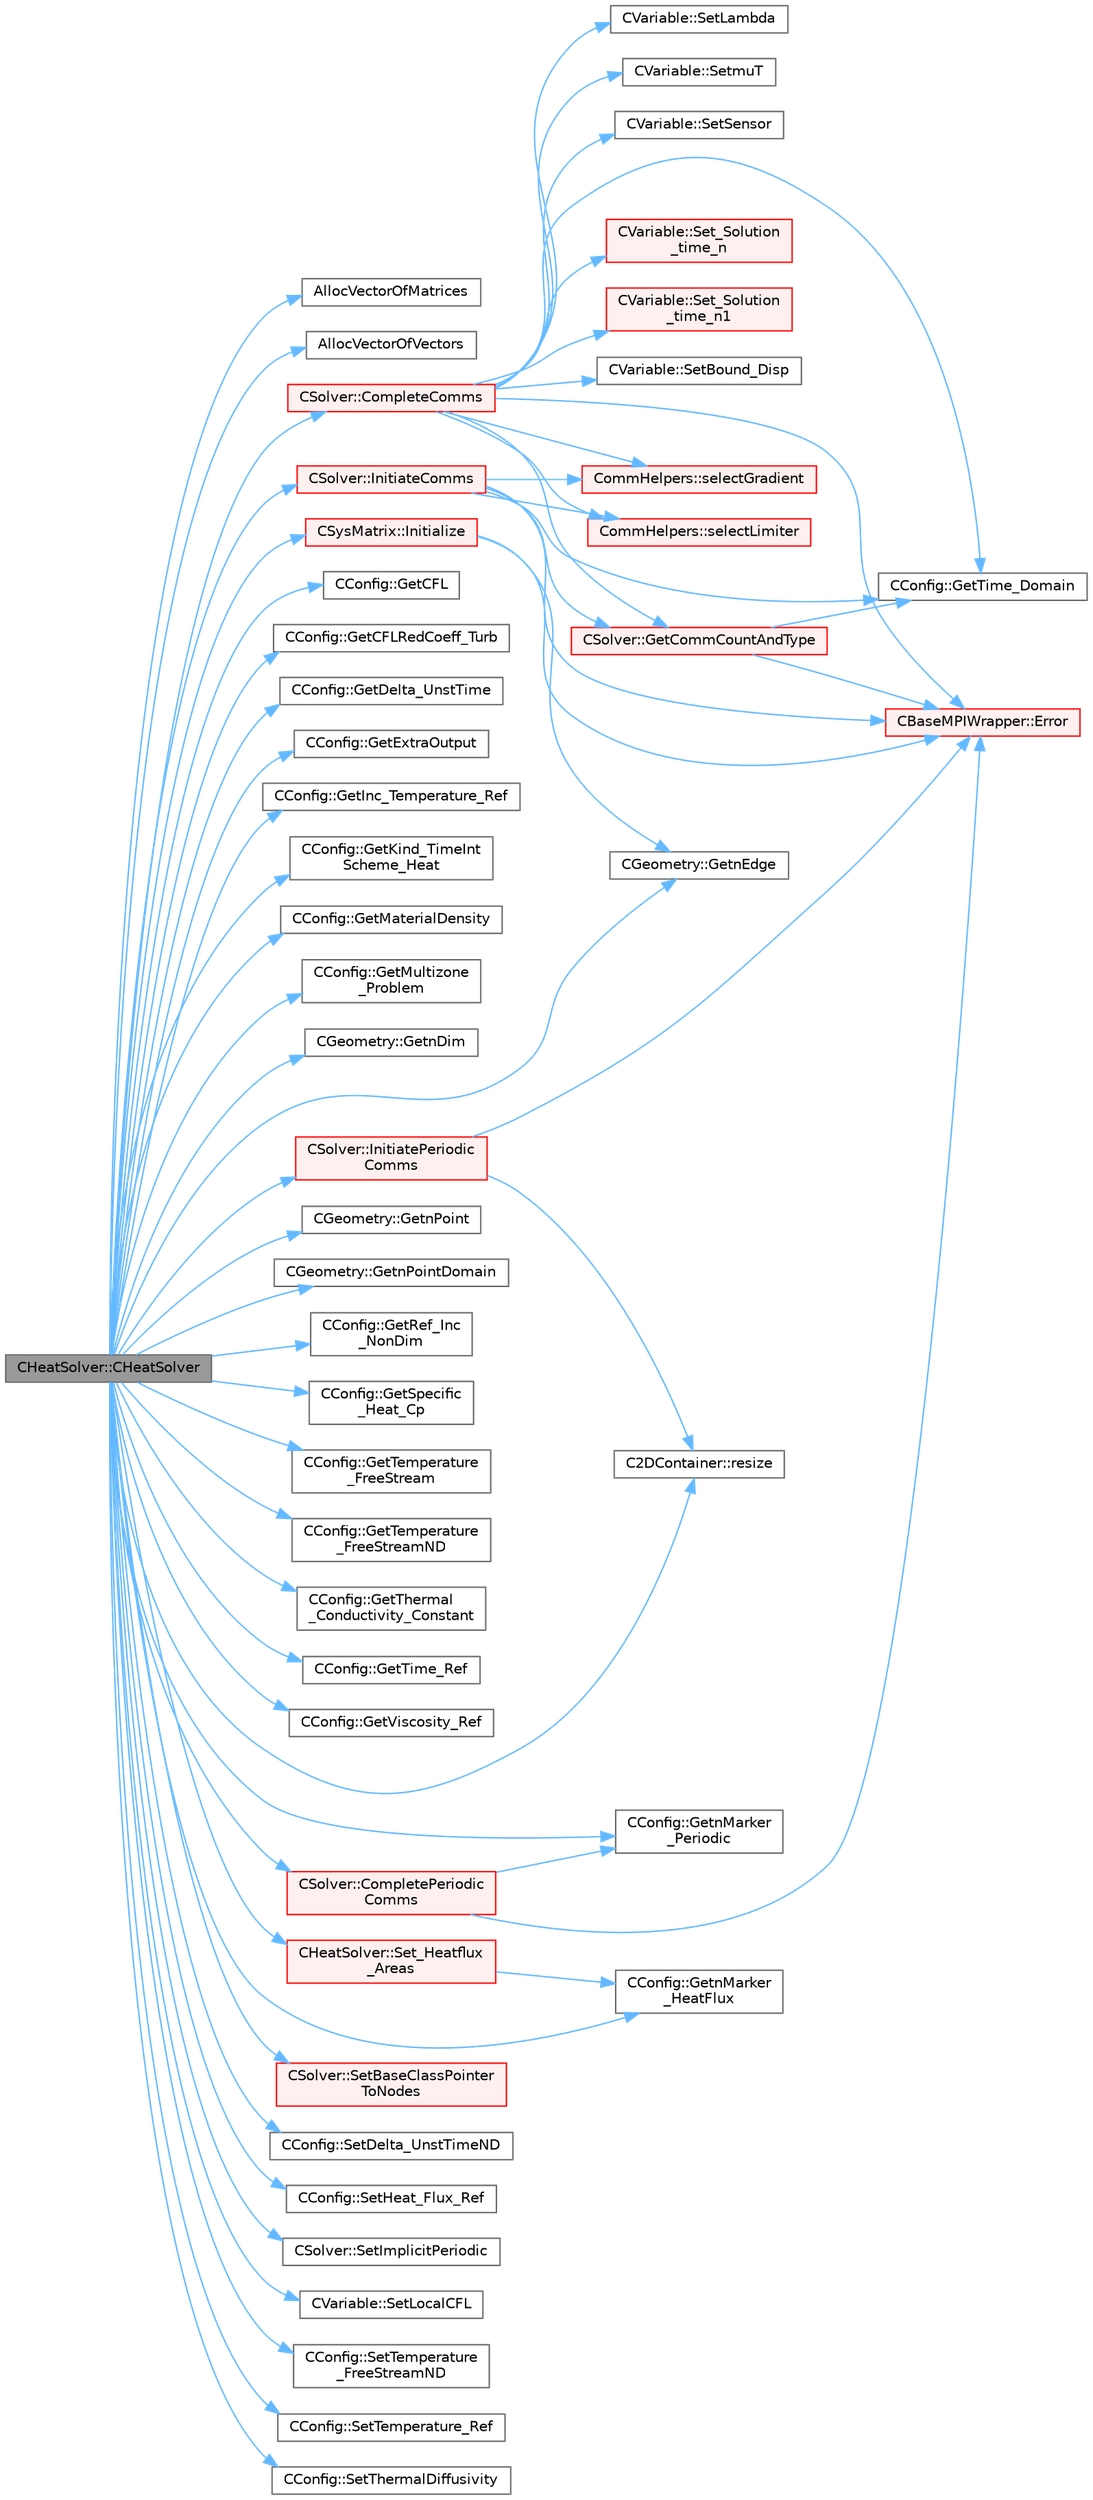 digraph "CHeatSolver::CHeatSolver"
{
 // LATEX_PDF_SIZE
  bgcolor="transparent";
  edge [fontname=Helvetica,fontsize=10,labelfontname=Helvetica,labelfontsize=10];
  node [fontname=Helvetica,fontsize=10,shape=box,height=0.2,width=0.4];
  rankdir="LR";
  Node1 [id="Node000001",label="CHeatSolver::CHeatSolver",height=0.2,width=0.4,color="gray40", fillcolor="grey60", style="filled", fontcolor="black",tooltip="Constructor of the class."];
  Node1 -> Node2 [id="edge1_Node000001_Node000002",color="steelblue1",style="solid",tooltip=" "];
  Node2 [id="Node000002",label="AllocVectorOfMatrices",height=0.2,width=0.4,color="grey40", fillcolor="white", style="filled",URL="$group__Containers.html#gafd7de2a58812c9c1182a3fb1707ff5ce",tooltip="Allocate a vector of matrices with varying row count, and initialize with some value."];
  Node1 -> Node3 [id="edge2_Node000001_Node000003",color="steelblue1",style="solid",tooltip=" "];
  Node3 [id="Node000003",label="AllocVectorOfVectors",height=0.2,width=0.4,color="grey40", fillcolor="white", style="filled",URL="$group__Containers.html#gabf6c3068d1eca01b9c0699d855441ac3",tooltip="Allocate a vector of varying-size vectors and initialize with some value."];
  Node1 -> Node4 [id="edge3_Node000001_Node000004",color="steelblue1",style="solid",tooltip=" "];
  Node4 [id="Node000004",label="CSolver::CompleteComms",height=0.2,width=0.4,color="red", fillcolor="#FFF0F0", style="filled",URL="$classCSolver.html#a6891c839827efbebdcbf9a349f4da92c",tooltip="Routine to complete the set of non-blocking communications launched by InitiateComms() and unpacking ..."];
  Node4 -> Node5 [id="edge4_Node000004_Node000005",color="steelblue1",style="solid",tooltip=" "];
  Node5 [id="Node000005",label="CBaseMPIWrapper::Error",height=0.2,width=0.4,color="red", fillcolor="#FFF0F0", style="filled",URL="$classCBaseMPIWrapper.html#a04457c47629bda56704e6a8804833eeb",tooltip=" "];
  Node4 -> Node7 [id="edge5_Node000004_Node000007",color="steelblue1",style="solid",tooltip=" "];
  Node7 [id="Node000007",label="CSolver::GetCommCountAndType",height=0.2,width=0.4,color="red", fillcolor="#FFF0F0", style="filled",URL="$classCSolver.html#a56fdda7e77a14dfc70449ecef91336e7",tooltip="Helper function to define the type and number of variables per point for each communication type."];
  Node7 -> Node5 [id="edge6_Node000007_Node000005",color="steelblue1",style="solid",tooltip=" "];
  Node7 -> Node9 [id="edge7_Node000007_Node000009",color="steelblue1",style="solid",tooltip=" "];
  Node9 [id="Node000009",label="CConfig::GetTime_Domain",height=0.2,width=0.4,color="grey40", fillcolor="white", style="filled",URL="$classCConfig.html#a85d2e3cf43b77c63642c40c235b853f3",tooltip="Check if the multizone problem is solved for time domain."];
  Node4 -> Node9 [id="edge8_Node000004_Node000009",color="steelblue1",style="solid",tooltip=" "];
  Node4 -> Node10 [id="edge9_Node000004_Node000010",color="steelblue1",style="solid",tooltip=" "];
  Node10 [id="Node000010",label="CommHelpers::selectGradient",height=0.2,width=0.4,color="red", fillcolor="#FFF0F0", style="filled",URL="$namespaceCommHelpers.html#a691c54929c54c5e0b153a99f22217c8b",tooltip=" "];
  Node4 -> Node15 [id="edge10_Node000004_Node000015",color="steelblue1",style="solid",tooltip=" "];
  Node15 [id="Node000015",label="CommHelpers::selectLimiter",height=0.2,width=0.4,color="red", fillcolor="#FFF0F0", style="filled",URL="$namespaceCommHelpers.html#a88e9c22d59034b9b975cd978e1d99db1",tooltip=" "];
  Node4 -> Node19 [id="edge11_Node000004_Node000019",color="steelblue1",style="solid",tooltip=" "];
  Node19 [id="Node000019",label="CVariable::Set_Solution\l_time_n",height=0.2,width=0.4,color="red", fillcolor="#FFF0F0", style="filled",URL="$classCVariable.html#abf55f051089ec13d9c0422ed3389a9dc",tooltip="Set the variable solution at time n."];
  Node4 -> Node23 [id="edge12_Node000004_Node000023",color="steelblue1",style="solid",tooltip=" "];
  Node23 [id="Node000023",label="CVariable::Set_Solution\l_time_n1",height=0.2,width=0.4,color="red", fillcolor="#FFF0F0", style="filled",URL="$classCVariable.html#a527a337871bb37c3bb2df40c2b946884",tooltip="Set the variable solution at time n-1."];
  Node4 -> Node24 [id="edge13_Node000004_Node000024",color="steelblue1",style="solid",tooltip=" "];
  Node24 [id="Node000024",label="CVariable::SetBound_Disp",height=0.2,width=0.4,color="grey40", fillcolor="white", style="filled",URL="$classCVariable.html#a840431a0403b4bddd0a99dbfdf365795",tooltip="A virtual member. Set the boundary displacement."];
  Node4 -> Node25 [id="edge14_Node000004_Node000025",color="steelblue1",style="solid",tooltip=" "];
  Node25 [id="Node000025",label="CVariable::SetLambda",height=0.2,width=0.4,color="grey40", fillcolor="white", style="filled",URL="$classCVariable.html#afc0086076d62561f31a39f774c297428",tooltip="Set the value of the spectral radius."];
  Node4 -> Node26 [id="edge15_Node000004_Node000026",color="steelblue1",style="solid",tooltip=" "];
  Node26 [id="Node000026",label="CVariable::SetmuT",height=0.2,width=0.4,color="grey40", fillcolor="white", style="filled",URL="$classCVariable.html#a91256a1e927c5a529d853d0f127243de",tooltip="Set the value of the eddy viscosity."];
  Node4 -> Node27 [id="edge16_Node000004_Node000027",color="steelblue1",style="solid",tooltip=" "];
  Node27 [id="Node000027",label="CVariable::SetSensor",height=0.2,width=0.4,color="grey40", fillcolor="white", style="filled",URL="$classCVariable.html#a79ebe4ea3cc8eccd8b004256c5492a9e",tooltip="Set pressure sensor."];
  Node1 -> Node35 [id="edge17_Node000001_Node000035",color="steelblue1",style="solid",tooltip=" "];
  Node35 [id="Node000035",label="CSolver::CompletePeriodic\lComms",height=0.2,width=0.4,color="red", fillcolor="#FFF0F0", style="filled",URL="$classCSolver.html#a6b9c3e0290bce84f14ad3fde8ffa8658",tooltip="Routine to complete the set of non-blocking periodic communications launched by InitiatePeriodicComms..."];
  Node35 -> Node5 [id="edge18_Node000035_Node000005",color="steelblue1",style="solid",tooltip=" "];
  Node35 -> Node43 [id="edge19_Node000035_Node000043",color="steelblue1",style="solid",tooltip=" "];
  Node43 [id="Node000043",label="CConfig::GetnMarker\l_Periodic",height=0.2,width=0.4,color="grey40", fillcolor="white", style="filled",URL="$classCConfig.html#a8d41ac571359049bbdc4b7927e7c328a",tooltip="Get the total number of periodic markers."];
  Node1 -> Node54 [id="edge20_Node000001_Node000054",color="steelblue1",style="solid",tooltip=" "];
  Node54 [id="Node000054",label="CConfig::GetCFL",height=0.2,width=0.4,color="grey40", fillcolor="white", style="filled",URL="$classCConfig.html#a327893f15ca36b27db6201a7cb787022",tooltip="Get the Courant Friedrich Levi number for each grid."];
  Node1 -> Node55 [id="edge21_Node000001_Node000055",color="steelblue1",style="solid",tooltip=" "];
  Node55 [id="Node000055",label="CConfig::GetCFLRedCoeff_Turb",height=0.2,width=0.4,color="grey40", fillcolor="white", style="filled",URL="$classCConfig.html#a51f1bdbb0a47eb5f486f949741309fad",tooltip="Value of the CFL reduction in turbulence problems."];
  Node1 -> Node56 [id="edge22_Node000001_Node000056",color="steelblue1",style="solid",tooltip=" "];
  Node56 [id="Node000056",label="CConfig::GetDelta_UnstTime",height=0.2,width=0.4,color="grey40", fillcolor="white", style="filled",URL="$classCConfig.html#a95f12a968f4553caf9bea4576fbf5812",tooltip="If we are prforming an unsteady simulation, there is only one value of the time step for the complete..."];
  Node1 -> Node57 [id="edge23_Node000001_Node000057",color="steelblue1",style="solid",tooltip=" "];
  Node57 [id="Node000057",label="CConfig::GetExtraOutput",height=0.2,width=0.4,color="grey40", fillcolor="white", style="filled",URL="$classCConfig.html#af08fbcd799f96eee389ffbc8c3399b12",tooltip="Creates a tecplot file to visualize the partition made by the DDC software."];
  Node1 -> Node58 [id="edge24_Node000001_Node000058",color="steelblue1",style="solid",tooltip=" "];
  Node58 [id="Node000058",label="CConfig::GetInc_Temperature_Ref",height=0.2,width=0.4,color="grey40", fillcolor="white", style="filled",URL="$classCConfig.html#ad9f23b1c1e4683d620a7609f57826f45",tooltip="Get the value of the reference temperature for custom incompressible non-dimensionalization."];
  Node1 -> Node59 [id="edge25_Node000001_Node000059",color="steelblue1",style="solid",tooltip=" "];
  Node59 [id="Node000059",label="CConfig::GetKind_TimeInt\lScheme_Heat",height=0.2,width=0.4,color="grey40", fillcolor="white", style="filled",URL="$classCConfig.html#ac5815d27f94acd5c0de651d3b0efec32",tooltip="Get the kind of integration scheme (explicit or implicit) for the flow equations."];
  Node1 -> Node60 [id="edge26_Node000001_Node000060",color="steelblue1",style="solid",tooltip=" "];
  Node60 [id="Node000060",label="CConfig::GetMaterialDensity",height=0.2,width=0.4,color="grey40", fillcolor="white", style="filled",URL="$classCConfig.html#a0c94c5c7d5f337b69586bc1c5a998235",tooltip="Get the Material Density."];
  Node1 -> Node61 [id="edge27_Node000001_Node000061",color="steelblue1",style="solid",tooltip=" "];
  Node61 [id="Node000061",label="CConfig::GetMultizone\l_Problem",height=0.2,width=0.4,color="grey40", fillcolor="white", style="filled",URL="$classCConfig.html#abafdda03255a7f71a9701ded02f6d231",tooltip="Get whether the simulation we are running is a multizone simulation."];
  Node1 -> Node62 [id="edge28_Node000001_Node000062",color="steelblue1",style="solid",tooltip=" "];
  Node62 [id="Node000062",label="CGeometry::GetnDim",height=0.2,width=0.4,color="grey40", fillcolor="white", style="filled",URL="$classCGeometry.html#ace7f7fe876f629f5bd5f92d4805a1a4b",tooltip="Get number of coordinates."];
  Node1 -> Node63 [id="edge29_Node000001_Node000063",color="steelblue1",style="solid",tooltip=" "];
  Node63 [id="Node000063",label="CGeometry::GetnEdge",height=0.2,width=0.4,color="grey40", fillcolor="white", style="filled",URL="$classCGeometry.html#aba89cceede61b33426b2783385431f5b",tooltip="Get number of edges."];
  Node1 -> Node64 [id="edge30_Node000001_Node000064",color="steelblue1",style="solid",tooltip=" "];
  Node64 [id="Node000064",label="CConfig::GetnMarker\l_HeatFlux",height=0.2,width=0.4,color="grey40", fillcolor="white", style="filled",URL="$classCConfig.html#a99eda807b0badd42d21f73323e2fc4dd",tooltip="Get the total (local) number of heat flux markers."];
  Node1 -> Node43 [id="edge31_Node000001_Node000043",color="steelblue1",style="solid",tooltip=" "];
  Node1 -> Node65 [id="edge32_Node000001_Node000065",color="steelblue1",style="solid",tooltip=" "];
  Node65 [id="Node000065",label="CGeometry::GetnPoint",height=0.2,width=0.4,color="grey40", fillcolor="white", style="filled",URL="$classCGeometry.html#a275fb07cd99ab79d7a04b4862280169d",tooltip="Get number of points."];
  Node1 -> Node66 [id="edge33_Node000001_Node000066",color="steelblue1",style="solid",tooltip=" "];
  Node66 [id="Node000066",label="CGeometry::GetnPointDomain",height=0.2,width=0.4,color="grey40", fillcolor="white", style="filled",URL="$classCGeometry.html#ac84179060bbac1fe5e856ea3da850b6e",tooltip="Get number of real points (that belong to the domain)."];
  Node1 -> Node67 [id="edge34_Node000001_Node000067",color="steelblue1",style="solid",tooltip=" "];
  Node67 [id="Node000067",label="CConfig::GetRef_Inc\l_NonDim",height=0.2,width=0.4,color="grey40", fillcolor="white", style="filled",URL="$classCConfig.html#a1ffdeb6e43fb570360c1e18a80a04425",tooltip="Get the kind of incompressible non-dimensionalization."];
  Node1 -> Node68 [id="edge35_Node000001_Node000068",color="steelblue1",style="solid",tooltip=" "];
  Node68 [id="Node000068",label="CConfig::GetSpecific\l_Heat_Cp",height=0.2,width=0.4,color="grey40", fillcolor="white", style="filled",URL="$classCConfig.html#a8e883a1ee10ef2690053a6aa23f87b42",tooltip="Get the value of specific heat at constant pressure."];
  Node1 -> Node69 [id="edge36_Node000001_Node000069",color="steelblue1",style="solid",tooltip=" "];
  Node69 [id="Node000069",label="CConfig::GetTemperature\l_FreeStream",height=0.2,width=0.4,color="grey40", fillcolor="white", style="filled",URL="$classCConfig.html#a526e86317c61150fc9af79c871e71dbc",tooltip="Get the value of the freestream temperature."];
  Node1 -> Node70 [id="edge37_Node000001_Node000070",color="steelblue1",style="solid",tooltip=" "];
  Node70 [id="Node000070",label="CConfig::GetTemperature\l_FreeStreamND",height=0.2,width=0.4,color="grey40", fillcolor="white", style="filled",URL="$classCConfig.html#afa49e1ce7793a31cc572d957caffaef9",tooltip="Get the value of the non-dimensionalized freestream temperature."];
  Node1 -> Node71 [id="edge38_Node000001_Node000071",color="steelblue1",style="solid",tooltip=" "];
  Node71 [id="Node000071",label="CConfig::GetThermal\l_Conductivity_Constant",height=0.2,width=0.4,color="grey40", fillcolor="white", style="filled",URL="$classCConfig.html#aee02f7afff30229a023aa59a57a9d0cf",tooltip="Get the value of the thermal conductivity."];
  Node1 -> Node72 [id="edge39_Node000001_Node000072",color="steelblue1",style="solid",tooltip=" "];
  Node72 [id="Node000072",label="CConfig::GetTime_Ref",height=0.2,width=0.4,color="grey40", fillcolor="white", style="filled",URL="$classCConfig.html#a4c79c371ab6c2973f768a6104fce3853",tooltip="Get the value of the reference time for non-dimensionalization."];
  Node1 -> Node73 [id="edge40_Node000001_Node000073",color="steelblue1",style="solid",tooltip=" "];
  Node73 [id="Node000073",label="CConfig::GetViscosity_Ref",height=0.2,width=0.4,color="grey40", fillcolor="white", style="filled",URL="$classCConfig.html#a41b0f8e61d28823cc5a0b7a98e79a020",tooltip="Get the value of the reference viscosity for non-dimensionalization."];
  Node1 -> Node74 [id="edge41_Node000001_Node000074",color="steelblue1",style="solid",tooltip=" "];
  Node74 [id="Node000074",label="CSysMatrix::Initialize",height=0.2,width=0.4,color="red", fillcolor="#FFF0F0", style="filled",URL="$classCSysMatrix.html#ae17220ac30c2abcc7fdd3c5dc8f04571",tooltip="Initializes the sparse matrix."];
  Node74 -> Node5 [id="edge42_Node000074_Node000005",color="steelblue1",style="solid",tooltip=" "];
  Node74 -> Node63 [id="edge43_Node000074_Node000063",color="steelblue1",style="solid",tooltip=" "];
  Node1 -> Node105 [id="edge44_Node000001_Node000105",color="steelblue1",style="solid",tooltip=" "];
  Node105 [id="Node000105",label="CSolver::InitiateComms",height=0.2,width=0.4,color="red", fillcolor="#FFF0F0", style="filled",URL="$classCSolver.html#a7c5c26e7f006b4bb7e93582d839cf09d",tooltip="Routine to load a solver quantity into the data structures for MPI point-to-point communication and t..."];
  Node105 -> Node5 [id="edge45_Node000105_Node000005",color="steelblue1",style="solid",tooltip=" "];
  Node105 -> Node7 [id="edge46_Node000105_Node000007",color="steelblue1",style="solid",tooltip=" "];
  Node105 -> Node9 [id="edge47_Node000105_Node000009",color="steelblue1",style="solid",tooltip=" "];
  Node105 -> Node10 [id="edge48_Node000105_Node000010",color="steelblue1",style="solid",tooltip=" "];
  Node105 -> Node15 [id="edge49_Node000105_Node000015",color="steelblue1",style="solid",tooltip=" "];
  Node1 -> Node123 [id="edge50_Node000001_Node000123",color="steelblue1",style="solid",tooltip=" "];
  Node123 [id="Node000123",label="CSolver::InitiatePeriodic\lComms",height=0.2,width=0.4,color="red", fillcolor="#FFF0F0", style="filled",URL="$classCSolver.html#a1a6e3eee698f471925178d422a0c3724",tooltip="Routine to load a solver quantity into the data structures for MPI periodic communication and to laun..."];
  Node123 -> Node5 [id="edge51_Node000123_Node000005",color="steelblue1",style="solid",tooltip=" "];
  Node123 -> Node99 [id="edge52_Node000123_Node000099",color="steelblue1",style="solid",tooltip=" "];
  Node99 [id="Node000099",label="C2DContainer::resize",height=0.2,width=0.4,color="grey40", fillcolor="white", style="filled",URL="$classC2DContainer.html#a39929b060c72565b4ab19c3a391bb8e6",tooltip="Request a change of size."];
  Node1 -> Node99 [id="edge53_Node000001_Node000099",color="steelblue1",style="solid",tooltip=" "];
  Node1 -> Node150 [id="edge54_Node000001_Node000150",color="steelblue1",style="solid",tooltip=" "];
  Node150 [id="Node000150",label="CHeatSolver::Set_Heatflux\l_Areas",height=0.2,width=0.4,color="red", fillcolor="#FFF0F0", style="filled",URL="$classCHeatSolver.html#a97d200f7a57cac1ab541b08461b214aa",tooltip="A virtual member."];
  Node150 -> Node64 [id="edge55_Node000150_Node000064",color="steelblue1",style="solid",tooltip=" "];
  Node1 -> Node160 [id="edge56_Node000001_Node000160",color="steelblue1",style="solid",tooltip=" "];
  Node160 [id="Node000160",label="CSolver::SetBaseClassPointer\lToNodes",height=0.2,width=0.4,color="red", fillcolor="#FFF0F0", style="filled",URL="$classCSolver.html#ad982896202dae6e41bfd3568f597cf46",tooltip="Call this method to set \"base_nodes\" after the \"nodes\" variable of the derived solver is instantiated..."];
  Node1 -> Node162 [id="edge57_Node000001_Node000162",color="steelblue1",style="solid",tooltip=" "];
  Node162 [id="Node000162",label="CConfig::SetDelta_UnstTimeND",height=0.2,width=0.4,color="grey40", fillcolor="white", style="filled",URL="$classCConfig.html#a9d3085d222e6ab0b658d79c52b6477fc",tooltip="Set the value of the unsteadty time step using the CFL number."];
  Node1 -> Node163 [id="edge58_Node000001_Node000163",color="steelblue1",style="solid",tooltip=" "];
  Node163 [id="Node000163",label="CConfig::SetHeat_Flux_Ref",height=0.2,width=0.4,color="grey40", fillcolor="white", style="filled",URL="$classCConfig.html#adc511f3aed377b0b1138d48cbcce9543",tooltip="Set the heat flux reference value."];
  Node1 -> Node164 [id="edge59_Node000001_Node000164",color="steelblue1",style="solid",tooltip=" "];
  Node164 [id="Node000164",label="CSolver::SetImplicitPeriodic",height=0.2,width=0.4,color="grey40", fillcolor="white", style="filled",URL="$classCSolver.html#a5a5dbf39dd6952dd17c8c6042edb2305",tooltip="Routine that sets the flag controlling implicit treatment for periodic BCs."];
  Node1 -> Node165 [id="edge60_Node000001_Node000165",color="steelblue1",style="solid",tooltip=" "];
  Node165 [id="Node000165",label="CVariable::SetLocalCFL",height=0.2,width=0.4,color="grey40", fillcolor="white", style="filled",URL="$classCVariable.html#a77d2f7f3fb35de75f915725662790060",tooltip="Set the value of the local CFL number for the current control volume (CV)."];
  Node1 -> Node166 [id="edge61_Node000001_Node000166",color="steelblue1",style="solid",tooltip=" "];
  Node166 [id="Node000166",label="CConfig::SetTemperature\l_FreeStreamND",height=0.2,width=0.4,color="grey40", fillcolor="white", style="filled",URL="$classCConfig.html#afaa9eb2373caea9d89df79ff693c4a0d",tooltip="Set the non-dimensional freestream temperature."];
  Node1 -> Node167 [id="edge62_Node000001_Node000167",color="steelblue1",style="solid",tooltip=" "];
  Node167 [id="Node000167",label="CConfig::SetTemperature_Ref",height=0.2,width=0.4,color="grey40", fillcolor="white", style="filled",URL="$classCConfig.html#a86599996300e409cf4f474b8a061d906",tooltip="Set the reference temperature for nondimensionalization."];
  Node1 -> Node168 [id="edge63_Node000001_Node000168",color="steelblue1",style="solid",tooltip=" "];
  Node168 [id="Node000168",label="CConfig::SetThermalDiffusivity",height=0.2,width=0.4,color="grey40", fillcolor="white", style="filled",URL="$classCConfig.html#a413f54758512752529690cef384bb3ed",tooltip="Set the thermal diffusivity for solids."];
}

